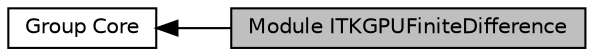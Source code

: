 digraph "Module ITKGPUFiniteDifference"
{
  edge [fontname="Helvetica",fontsize="10",labelfontname="Helvetica",labelfontsize="10"];
  node [fontname="Helvetica",fontsize="10",shape=box];
  rankdir=LR;
  Node2 [label="Group Core",height=0.2,width=0.4,color="black", fillcolor="white", style="filled",URL="$group__Group-Core.html",tooltip=" "];
  Node1 [label="Module ITKGPUFiniteDifference",height=0.2,width=0.4,color="black", fillcolor="grey75", style="filled", fontcolor="black",tooltip=" "];
  Node2->Node1 [shape=plaintext, dir="back", style="solid"];
}
